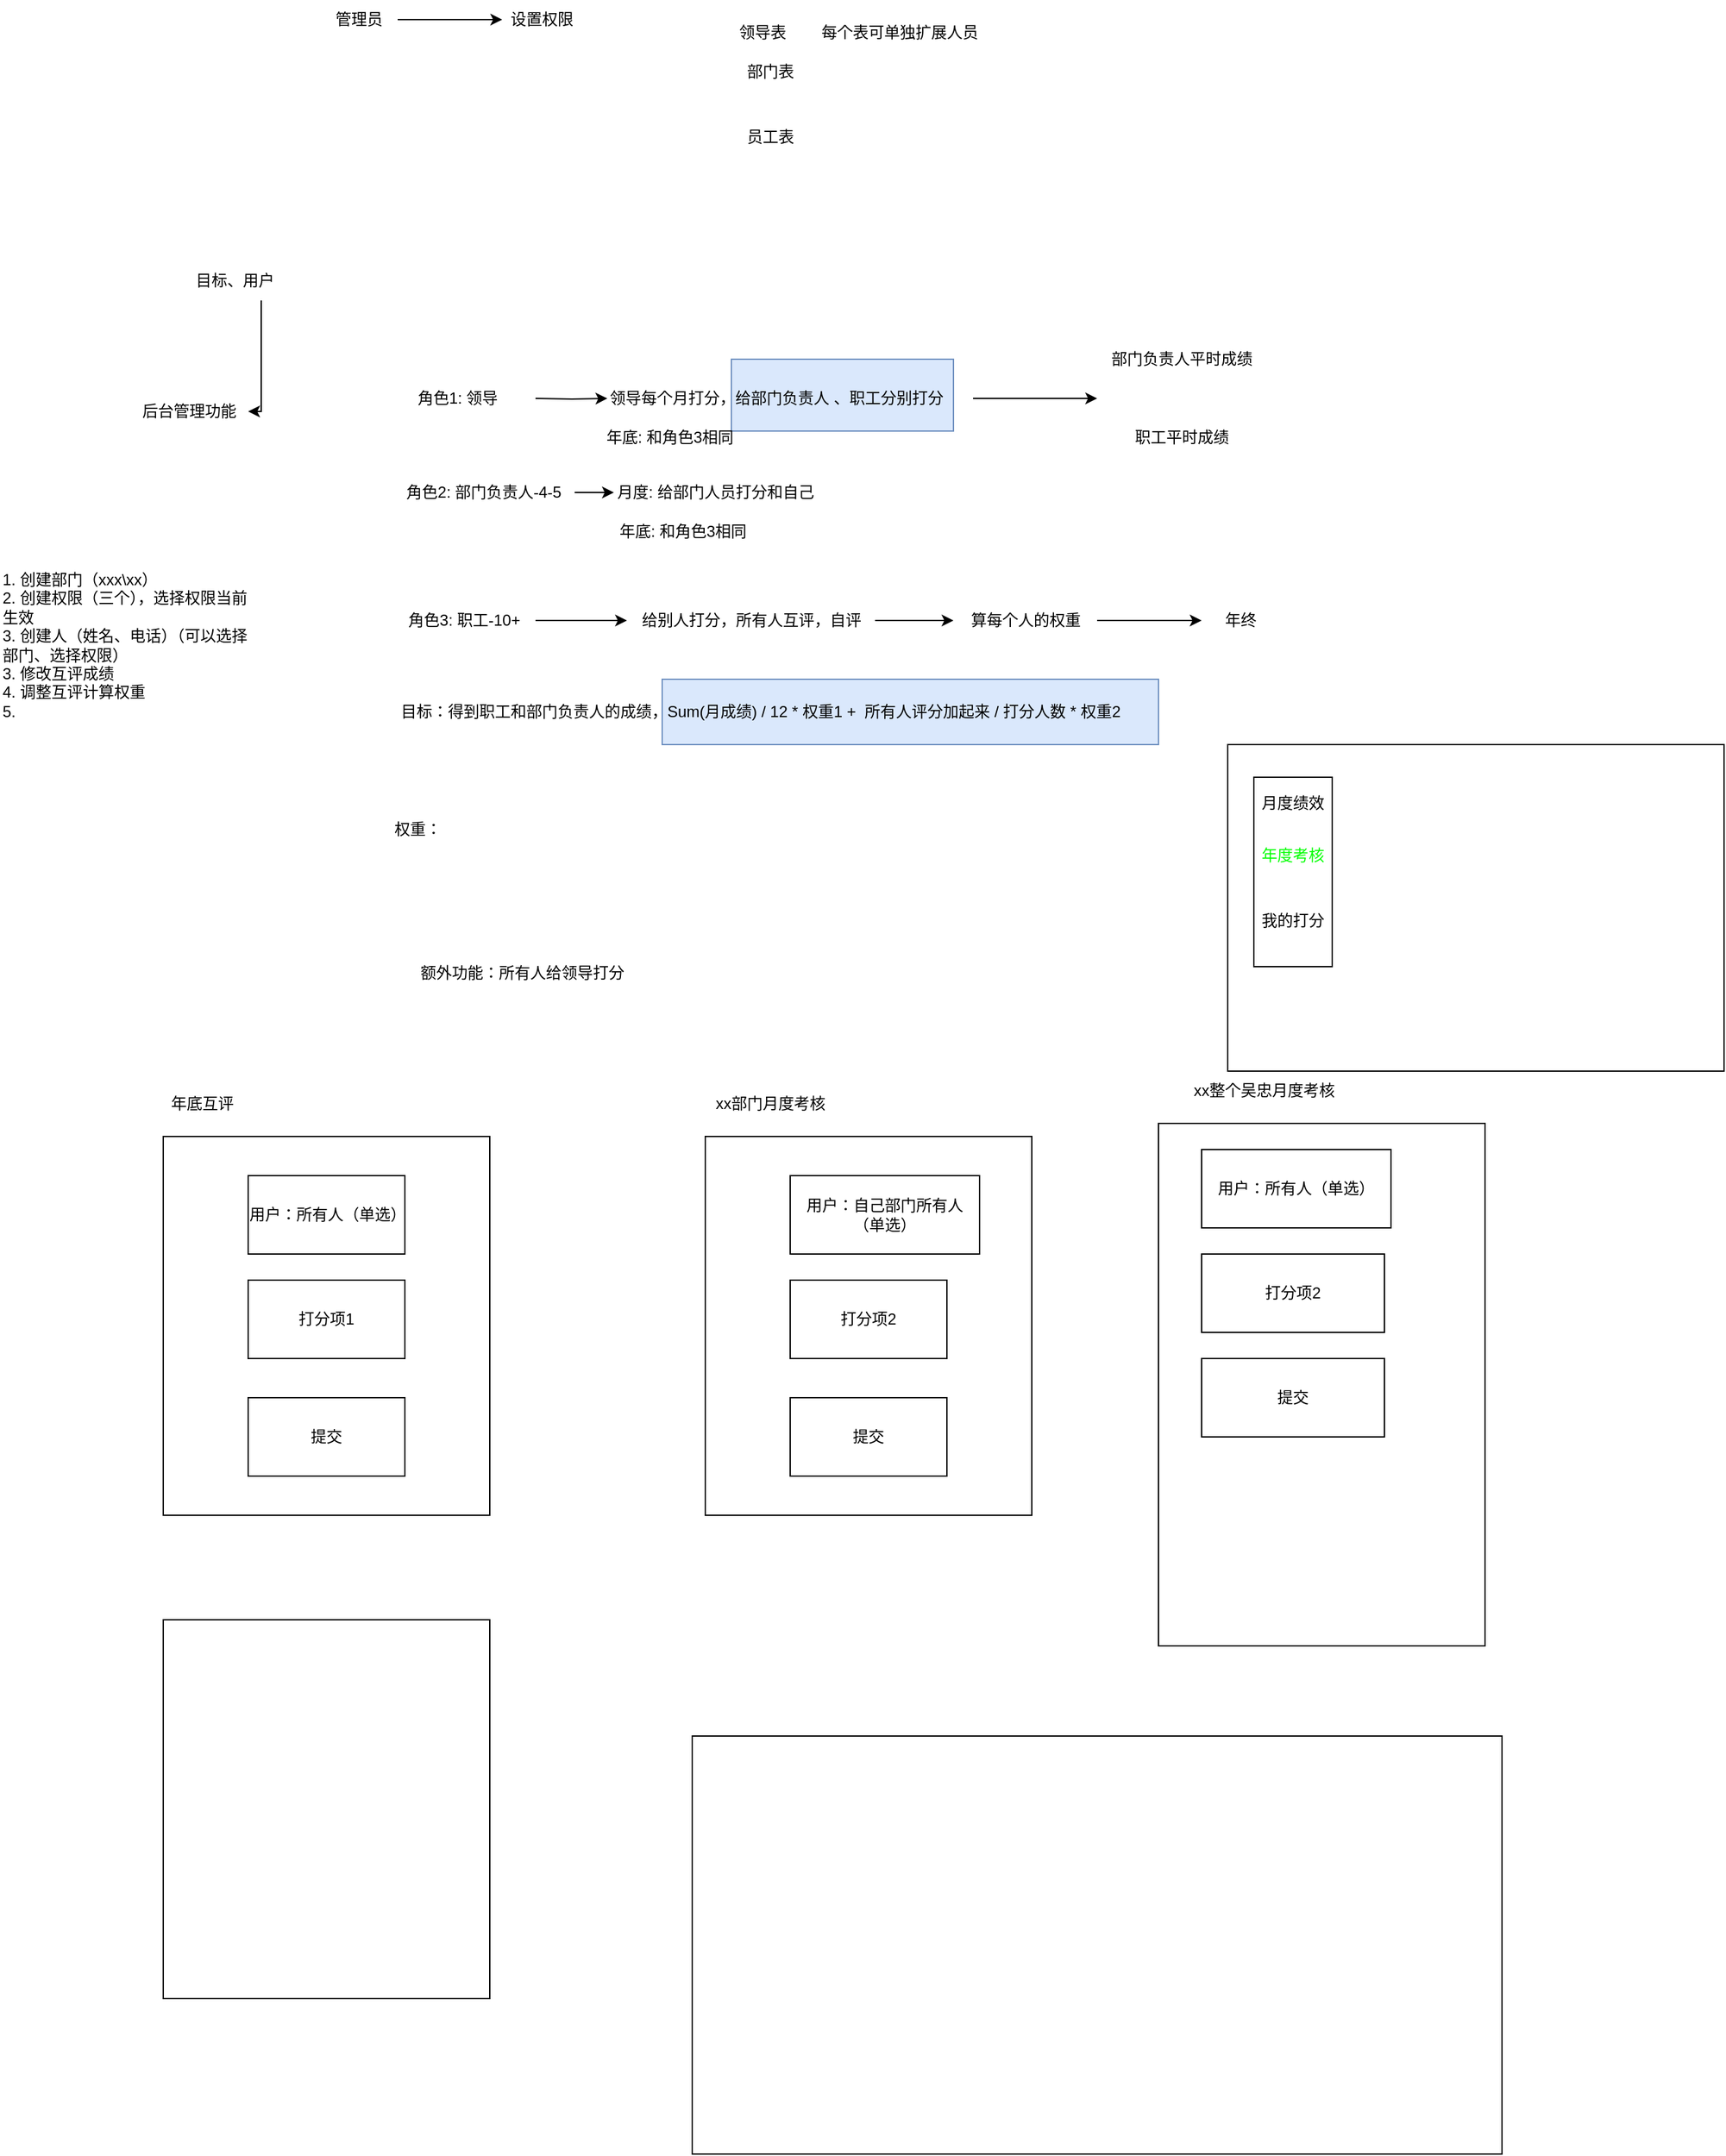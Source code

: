 <mxfile version="26.0.16">
  <diagram name="第 1 页" id="gZP2dg_081E38_DdRwA1">
    <mxGraphModel dx="1168" dy="1398" grid="1" gridSize="10" guides="1" tooltips="1" connect="1" arrows="1" fold="1" page="1" pageScale="1" pageWidth="827" pageHeight="1169" math="0" shadow="0">
      <root>
        <mxCell id="0" />
        <mxCell id="1" parent="0" />
        <mxCell id="XKTfgiKheDoKflJEw_Nu-62" value="" style="rounded=0;whiteSpace=wrap;html=1;fillColor=#dae8fc;strokeColor=#6c8ebf;" vertex="1" parent="1">
          <mxGeometry x="500" y="115" width="170" height="55" as="geometry" />
        </mxCell>
        <mxCell id="XKTfgiKheDoKflJEw_Nu-55" value="" style="rounded=0;whiteSpace=wrap;html=1;fillColor=#dae8fc;strokeColor=#6c8ebf;" vertex="1" parent="1">
          <mxGeometry x="447" y="360" width="380" height="50" as="geometry" />
        </mxCell>
        <mxCell id="XKTfgiKheDoKflJEw_Nu-8" value="" style="edgeStyle=orthogonalEdgeStyle;rounded=0;orthogonalLoop=1;jettySize=auto;html=1;" edge="1" parent="1" source="XKTfgiKheDoKflJEw_Nu-1" target="XKTfgiKheDoKflJEw_Nu-7">
          <mxGeometry relative="1" as="geometry">
            <Array as="points">
              <mxPoint x="140" y="120" />
              <mxPoint x="140" y="120" />
            </Array>
          </mxGeometry>
        </mxCell>
        <mxCell id="XKTfgiKheDoKflJEw_Nu-1" value="目标、用户" style="text;html=1;align=center;verticalAlign=middle;whiteSpace=wrap;rounded=0;" vertex="1" parent="1">
          <mxGeometry x="70" y="40" width="100" height="30" as="geometry" />
        </mxCell>
        <mxCell id="XKTfgiKheDoKflJEw_Nu-7" value="后台管理功能" style="text;html=1;align=center;verticalAlign=middle;whiteSpace=wrap;rounded=0;" vertex="1" parent="1">
          <mxGeometry x="40" y="140" width="90" height="30" as="geometry" />
        </mxCell>
        <mxCell id="XKTfgiKheDoKflJEw_Nu-20" value="" style="edgeStyle=orthogonalEdgeStyle;rounded=0;orthogonalLoop=1;jettySize=auto;html=1;" edge="1" parent="1" target="XKTfgiKheDoKflJEw_Nu-19">
          <mxGeometry relative="1" as="geometry">
            <mxPoint x="350" y="145" as="sourcePoint" />
          </mxGeometry>
        </mxCell>
        <mxCell id="XKTfgiKheDoKflJEw_Nu-15" value="角色1: 领导" style="text;html=1;align=center;verticalAlign=middle;resizable=0;points=[];autosize=1;strokeColor=none;fillColor=none;" vertex="1" parent="1">
          <mxGeometry x="250" y="130" width="80" height="30" as="geometry" />
        </mxCell>
        <mxCell id="XKTfgiKheDoKflJEw_Nu-23" value="" style="edgeStyle=orthogonalEdgeStyle;rounded=0;orthogonalLoop=1;jettySize=auto;html=1;" edge="1" parent="1" source="XKTfgiKheDoKflJEw_Nu-16">
          <mxGeometry relative="1" as="geometry">
            <mxPoint x="410" y="217" as="targetPoint" />
          </mxGeometry>
        </mxCell>
        <mxCell id="XKTfgiKheDoKflJEw_Nu-16" value="角色2: 部门负责人-4-5" style="text;html=1;align=center;verticalAlign=middle;resizable=0;points=[];autosize=1;strokeColor=none;fillColor=none;" vertex="1" parent="1">
          <mxGeometry x="240" y="202" width="140" height="30" as="geometry" />
        </mxCell>
        <mxCell id="XKTfgiKheDoKflJEw_Nu-22" value="" style="edgeStyle=orthogonalEdgeStyle;rounded=0;orthogonalLoop=1;jettySize=auto;html=1;" edge="1" parent="1" source="XKTfgiKheDoKflJEw_Nu-17" target="XKTfgiKheDoKflJEw_Nu-21">
          <mxGeometry relative="1" as="geometry" />
        </mxCell>
        <mxCell id="XKTfgiKheDoKflJEw_Nu-17" value="角色3: 职工-10+" style="text;html=1;align=center;verticalAlign=middle;resizable=0;points=[];autosize=1;strokeColor=none;fillColor=none;" vertex="1" parent="1">
          <mxGeometry x="240" y="300" width="110" height="30" as="geometry" />
        </mxCell>
        <mxCell id="XKTfgiKheDoKflJEw_Nu-42" value="" style="edgeStyle=orthogonalEdgeStyle;rounded=0;orthogonalLoop=1;jettySize=auto;html=1;" edge="1" parent="1" source="XKTfgiKheDoKflJEw_Nu-19">
          <mxGeometry relative="1" as="geometry">
            <mxPoint x="780" y="145" as="targetPoint" />
          </mxGeometry>
        </mxCell>
        <mxCell id="XKTfgiKheDoKflJEw_Nu-19" value="领导每个月打分，给部门负责人 、职工分别打分" style="text;html=1;align=left;verticalAlign=middle;resizable=0;points=[];autosize=1;strokeColor=none;fillColor=none;" vertex="1" parent="1">
          <mxGeometry x="405" y="130" width="280" height="30" as="geometry" />
        </mxCell>
        <mxCell id="XKTfgiKheDoKflJEw_Nu-29" value="" style="edgeStyle=orthogonalEdgeStyle;rounded=0;orthogonalLoop=1;jettySize=auto;html=1;" edge="1" parent="1" source="XKTfgiKheDoKflJEw_Nu-21" target="XKTfgiKheDoKflJEw_Nu-28">
          <mxGeometry relative="1" as="geometry" />
        </mxCell>
        <mxCell id="XKTfgiKheDoKflJEw_Nu-21" value="给别人打分，所有人互评，自评" style="text;html=1;align=center;verticalAlign=middle;resizable=0;points=[];autosize=1;strokeColor=none;fillColor=none;" vertex="1" parent="1">
          <mxGeometry x="420" y="300" width="190" height="30" as="geometry" />
        </mxCell>
        <mxCell id="XKTfgiKheDoKflJEw_Nu-25" value="月度: 给部门人员打分和自己" style="text;html=1;align=center;verticalAlign=middle;whiteSpace=wrap;rounded=0;" vertex="1" parent="1">
          <mxGeometry x="405" y="202" width="166" height="30" as="geometry" />
        </mxCell>
        <mxCell id="XKTfgiKheDoKflJEw_Nu-26" value="年底: 和角色3相同" style="text;html=1;align=center;verticalAlign=middle;whiteSpace=wrap;rounded=0;" vertex="1" parent="1">
          <mxGeometry x="390" y="232" width="146" height="30" as="geometry" />
        </mxCell>
        <mxCell id="XKTfgiKheDoKflJEw_Nu-45" value="" style="edgeStyle=orthogonalEdgeStyle;rounded=0;orthogonalLoop=1;jettySize=auto;html=1;" edge="1" parent="1" source="XKTfgiKheDoKflJEw_Nu-28">
          <mxGeometry relative="1" as="geometry">
            <mxPoint x="860" y="315" as="targetPoint" />
          </mxGeometry>
        </mxCell>
        <mxCell id="XKTfgiKheDoKflJEw_Nu-28" value="算每个人的权重" style="text;html=1;align=center;verticalAlign=middle;resizable=0;points=[];autosize=1;strokeColor=none;fillColor=none;" vertex="1" parent="1">
          <mxGeometry x="670" y="300" width="110" height="30" as="geometry" />
        </mxCell>
        <mxCell id="XKTfgiKheDoKflJEw_Nu-34" value="" style="edgeStyle=orthogonalEdgeStyle;rounded=0;orthogonalLoop=1;jettySize=auto;html=1;" edge="1" parent="1" source="XKTfgiKheDoKflJEw_Nu-32" target="XKTfgiKheDoKflJEw_Nu-33">
          <mxGeometry relative="1" as="geometry" />
        </mxCell>
        <mxCell id="XKTfgiKheDoKflJEw_Nu-32" value="管理员" style="text;html=1;align=center;verticalAlign=middle;whiteSpace=wrap;rounded=0;" vertex="1" parent="1">
          <mxGeometry x="184.5" y="-160" width="60" height="30" as="geometry" />
        </mxCell>
        <mxCell id="XKTfgiKheDoKflJEw_Nu-33" value="设置权限" style="text;html=1;align=center;verticalAlign=middle;whiteSpace=wrap;rounded=0;" vertex="1" parent="1">
          <mxGeometry x="324.5" y="-160" width="60" height="30" as="geometry" />
        </mxCell>
        <mxCell id="XKTfgiKheDoKflJEw_Nu-35" value="领导表" style="text;html=1;align=center;verticalAlign=middle;whiteSpace=wrap;rounded=0;" vertex="1" parent="1">
          <mxGeometry x="493.5" y="-150" width="60" height="30" as="geometry" />
        </mxCell>
        <mxCell id="XKTfgiKheDoKflJEw_Nu-36" value="部门表" style="text;html=1;align=center;verticalAlign=middle;whiteSpace=wrap;rounded=0;" vertex="1" parent="1">
          <mxGeometry x="500" y="-120" width="60" height="30" as="geometry" />
        </mxCell>
        <mxCell id="XKTfgiKheDoKflJEw_Nu-37" value="员工表" style="text;html=1;align=center;verticalAlign=middle;whiteSpace=wrap;rounded=0;" vertex="1" parent="1">
          <mxGeometry x="500" y="-70" width="60" height="30" as="geometry" />
        </mxCell>
        <mxCell id="XKTfgiKheDoKflJEw_Nu-38" value="每个表可单独扩展人员" style="text;html=1;align=center;verticalAlign=middle;whiteSpace=wrap;rounded=0;" vertex="1" parent="1">
          <mxGeometry x="553.5" y="-150" width="150" height="30" as="geometry" />
        </mxCell>
        <mxCell id="XKTfgiKheDoKflJEw_Nu-43" value="部门负责人平时成绩" style="text;html=1;align=center;verticalAlign=middle;whiteSpace=wrap;rounded=0;" vertex="1" parent="1">
          <mxGeometry x="780" y="100" width="130" height="30" as="geometry" />
        </mxCell>
        <mxCell id="XKTfgiKheDoKflJEw_Nu-46" value="年终" style="text;strokeColor=none;align=center;fillColor=none;html=1;verticalAlign=middle;whiteSpace=wrap;rounded=0;" vertex="1" parent="1">
          <mxGeometry x="860" y="300" width="60" height="30" as="geometry" />
        </mxCell>
        <mxCell id="XKTfgiKheDoKflJEw_Nu-48" value="职工平时成绩" style="text;html=1;align=center;verticalAlign=middle;whiteSpace=wrap;rounded=0;" vertex="1" parent="1">
          <mxGeometry x="790" y="160" width="110" height="30" as="geometry" />
        </mxCell>
        <mxCell id="XKTfgiKheDoKflJEw_Nu-50" value="年底: 和角色3相同" style="text;html=1;align=center;verticalAlign=middle;whiteSpace=wrap;rounded=0;" vertex="1" parent="1">
          <mxGeometry x="380" y="160" width="146" height="30" as="geometry" />
        </mxCell>
        <mxCell id="XKTfgiKheDoKflJEw_Nu-51" value="目标：得到职工和部门负责人的成绩，Sum(月成绩) / 12 * 权重1 +&amp;nbsp; 所有人评分加起来 / 打分人数 * 权重2" style="text;html=1;align=left;verticalAlign=middle;whiteSpace=wrap;rounded=0;" vertex="1" parent="1">
          <mxGeometry x="244.5" y="370" width="600" height="30" as="geometry" />
        </mxCell>
        <mxCell id="XKTfgiKheDoKflJEw_Nu-52" value="权重：" style="text;html=1;align=left;verticalAlign=middle;whiteSpace=wrap;rounded=0;" vertex="1" parent="1">
          <mxGeometry x="240" y="460" width="190" height="30" as="geometry" />
        </mxCell>
        <mxCell id="XKTfgiKheDoKflJEw_Nu-60" value="额外功能：所有人给领导打分" style="text;html=1;align=left;verticalAlign=middle;whiteSpace=wrap;rounded=0;" vertex="1" parent="1">
          <mxGeometry x="260" y="570" width="290" height="30" as="geometry" />
        </mxCell>
        <mxCell id="XKTfgiKheDoKflJEw_Nu-63" value="1. 创建部门（xxx\xx）&lt;div&gt;2. 创建权限（三个），选择权限当前生效&lt;br&gt;&lt;div&gt;3. 创建人（姓名、电话）（可以选择部门、选择权限）&lt;/div&gt;&lt;div&gt;3. 修改互评成绩&lt;/div&gt;&lt;div&gt;4. 调整互评计算权重&lt;/div&gt;&lt;div&gt;5.&amp;nbsp;&lt;/div&gt;&lt;/div&gt;" style="text;html=1;align=left;verticalAlign=top;whiteSpace=wrap;rounded=0;" vertex="1" parent="1">
          <mxGeometry x="-60" y="270" width="200" height="170" as="geometry" />
        </mxCell>
        <mxCell id="XKTfgiKheDoKflJEw_Nu-66" value="" style="rounded=0;whiteSpace=wrap;html=1;" vertex="1" parent="1">
          <mxGeometry x="65" y="710" width="250" height="290" as="geometry" />
        </mxCell>
        <mxCell id="XKTfgiKheDoKflJEw_Nu-67" value="年底互评" style="text;html=1;align=center;verticalAlign=middle;whiteSpace=wrap;rounded=0;" vertex="1" parent="1">
          <mxGeometry x="65" y="670" width="60" height="30" as="geometry" />
        </mxCell>
        <mxCell id="XKTfgiKheDoKflJEw_Nu-68" value="用户：所有人（单选）" style="rounded=0;whiteSpace=wrap;html=1;" vertex="1" parent="1">
          <mxGeometry x="130" y="740" width="120" height="60" as="geometry" />
        </mxCell>
        <mxCell id="XKTfgiKheDoKflJEw_Nu-69" value="打分项1" style="rounded=0;whiteSpace=wrap;html=1;" vertex="1" parent="1">
          <mxGeometry x="130" y="820" width="120" height="60" as="geometry" />
        </mxCell>
        <mxCell id="XKTfgiKheDoKflJEw_Nu-70" value="提交" style="rounded=0;whiteSpace=wrap;html=1;" vertex="1" parent="1">
          <mxGeometry x="130" y="910" width="120" height="60" as="geometry" />
        </mxCell>
        <mxCell id="XKTfgiKheDoKflJEw_Nu-71" value="" style="rounded=0;whiteSpace=wrap;html=1;" vertex="1" parent="1">
          <mxGeometry x="480" y="710" width="250" height="290" as="geometry" />
        </mxCell>
        <mxCell id="XKTfgiKheDoKflJEw_Nu-72" value="xx部门月度考核" style="text;html=1;align=center;verticalAlign=middle;whiteSpace=wrap;rounded=0;" vertex="1" parent="1">
          <mxGeometry x="480" y="670" width="100" height="30" as="geometry" />
        </mxCell>
        <mxCell id="XKTfgiKheDoKflJEw_Nu-73" value="用户：自己部门所有人（单选）" style="rounded=0;whiteSpace=wrap;html=1;" vertex="1" parent="1">
          <mxGeometry x="545" y="740" width="145" height="60" as="geometry" />
        </mxCell>
        <mxCell id="XKTfgiKheDoKflJEw_Nu-74" value="打分项2" style="rounded=0;whiteSpace=wrap;html=1;" vertex="1" parent="1">
          <mxGeometry x="545" y="820" width="120" height="60" as="geometry" />
        </mxCell>
        <mxCell id="XKTfgiKheDoKflJEw_Nu-75" value="提交" style="rounded=0;whiteSpace=wrap;html=1;" vertex="1" parent="1">
          <mxGeometry x="545" y="910" width="120" height="60" as="geometry" />
        </mxCell>
        <mxCell id="XKTfgiKheDoKflJEw_Nu-76" value="" style="rounded=0;whiteSpace=wrap;html=1;" vertex="1" parent="1">
          <mxGeometry x="880" y="410" width="380" height="250" as="geometry" />
        </mxCell>
        <mxCell id="XKTfgiKheDoKflJEw_Nu-77" value="" style="rounded=0;whiteSpace=wrap;html=1;" vertex="1" parent="1">
          <mxGeometry x="900" y="435" width="60" height="145" as="geometry" />
        </mxCell>
        <mxCell id="XKTfgiKheDoKflJEw_Nu-79" value="&lt;p style=&quot;margin: 0pt 0pt 0.0pt; text-align: justify; font-family: &amp;quot;Times New Roman&amp;quot;;&quot; class=&quot;MsoNormal&quot;&gt;&lt;span style=&quot;font-family: 方正小标宋简体;&quot;&gt;&lt;font&gt;月度绩效&lt;/font&gt;&lt;/span&gt;&lt;/p&gt;" style="text;html=1;align=center;verticalAlign=middle;whiteSpace=wrap;rounded=0;textShadow=0;fontColor=#000000;" vertex="1" parent="1">
          <mxGeometry x="900" y="440" width="60" height="30" as="geometry" />
        </mxCell>
        <mxCell id="XKTfgiKheDoKflJEw_Nu-80" value="&lt;p class=&quot;MsoNormal&quot; style=&quot;margin: 0pt 0pt 0.0pt; text-align: justify;&quot;&gt;&lt;font face=&quot;方正小标宋简体&quot;&gt;年度考核&lt;/font&gt;&lt;/p&gt;" style="text;html=1;align=center;verticalAlign=middle;whiteSpace=wrap;rounded=0;fontColor=#00FF00;" vertex="1" parent="1">
          <mxGeometry x="900" y="480" width="60" height="30" as="geometry" />
        </mxCell>
        <mxCell id="XKTfgiKheDoKflJEw_Nu-86" value="" style="rounded=0;whiteSpace=wrap;html=1;" vertex="1" parent="1">
          <mxGeometry x="827" y="700" width="250" height="400" as="geometry" />
        </mxCell>
        <mxCell id="XKTfgiKheDoKflJEw_Nu-87" value="xx整个吴忠月度考核" style="text;html=1;align=center;verticalAlign=middle;whiteSpace=wrap;rounded=0;" vertex="1" parent="1">
          <mxGeometry x="844.5" y="660" width="125.5" height="30" as="geometry" />
        </mxCell>
        <mxCell id="XKTfgiKheDoKflJEw_Nu-88" value="用户：所有人（单选）" style="rounded=0;whiteSpace=wrap;html=1;" vertex="1" parent="1">
          <mxGeometry x="860" y="720" width="145" height="60" as="geometry" />
        </mxCell>
        <mxCell id="XKTfgiKheDoKflJEw_Nu-89" value="打分项2" style="rounded=0;whiteSpace=wrap;html=1;" vertex="1" parent="1">
          <mxGeometry x="860" y="800" width="140" height="60" as="geometry" />
        </mxCell>
        <mxCell id="XKTfgiKheDoKflJEw_Nu-90" value="提交" style="rounded=0;whiteSpace=wrap;html=1;" vertex="1" parent="1">
          <mxGeometry x="860" y="880" width="140" height="60" as="geometry" />
        </mxCell>
        <mxCell id="XKTfgiKheDoKflJEw_Nu-92" value="" style="rounded=0;whiteSpace=wrap;html=1;" vertex="1" parent="1">
          <mxGeometry x="470" y="1169" width="620" height="320" as="geometry" />
        </mxCell>
        <mxCell id="XKTfgiKheDoKflJEw_Nu-93" value="" style="rounded=0;whiteSpace=wrap;html=1;" vertex="1" parent="1">
          <mxGeometry x="65" y="1080" width="250" height="290" as="geometry" />
        </mxCell>
        <mxCell id="XKTfgiKheDoKflJEw_Nu-104" value="&lt;p style=&quot;margin: 0pt 0pt 0.0pt; text-align: justify;&quot; class=&quot;MsoNormal&quot;&gt;&lt;font face=&quot;方正小标宋简体&quot;&gt;我的打分&lt;/font&gt;&lt;/p&gt;" style="text;html=1;align=center;verticalAlign=middle;whiteSpace=wrap;rounded=0;textShadow=0;fontColor=#000000;" vertex="1" parent="1">
          <mxGeometry x="900" y="530" width="60" height="30" as="geometry" />
        </mxCell>
      </root>
    </mxGraphModel>
  </diagram>
</mxfile>
